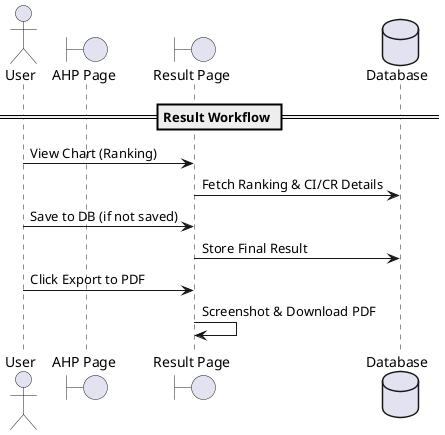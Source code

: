 @startuml
actor User


boundary "AHP Page" as AHPPage
boundary "Result Page" as ResultPage
database Database as Database

== Result Workflow ==
User -> ResultPage : View Chart (Ranking)
ResultPage -> Database : Fetch Ranking & CI/CR Details
User -> ResultPage : Save to DB (if not saved)
ResultPage -> Database : Store Final Result
User -> ResultPage : Click Export to PDF
ResultPage -> ResultPage : Screenshot & Download PDF

@enduml